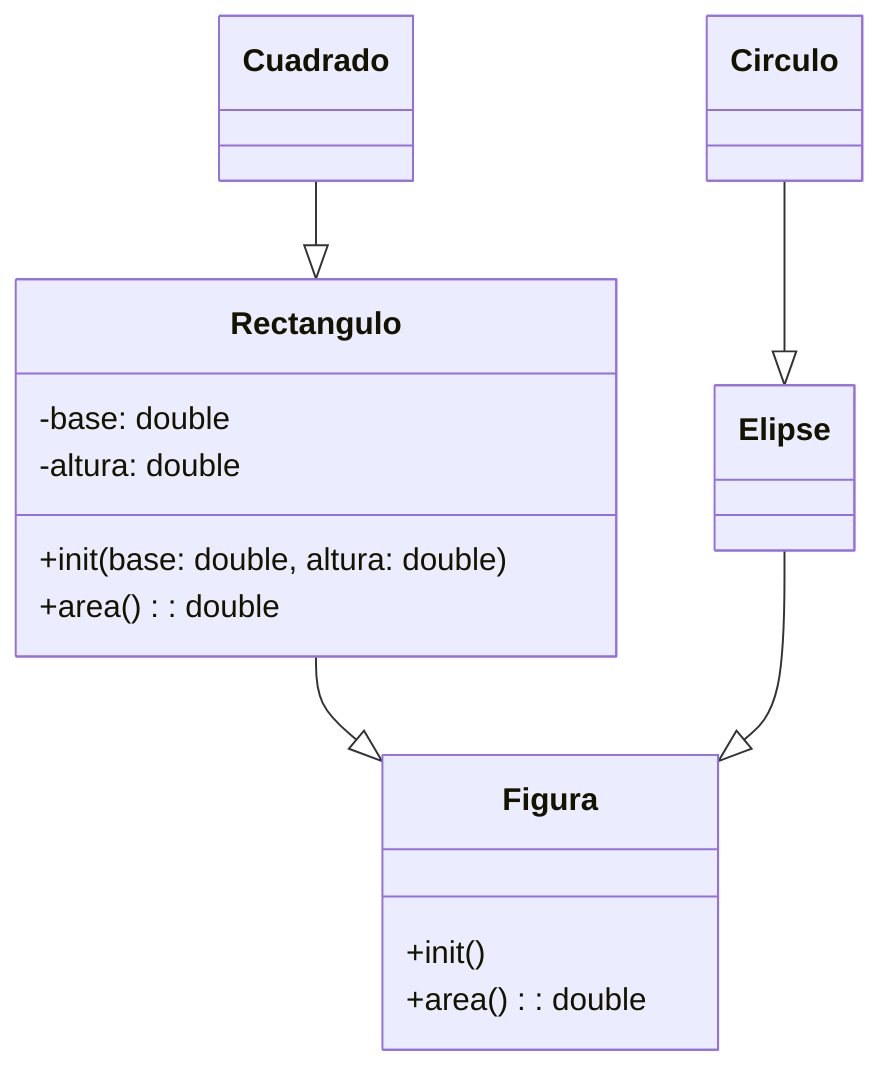 classDiagram

    class Figura{
        +init()
        +area(): double
    }

    class Rectangulo{
        -base: double
        -altura: double

        +init(base: double, altura: double)
        +area(): double
    }

    class Elipse

    class Cuadrado

    class Circulo

    direction BT
    Figura <|-- Rectangulo
    Figura <|-- Elipse

    Rectangulo <|-- Cuadrado
    Elipse <|-- Circulo